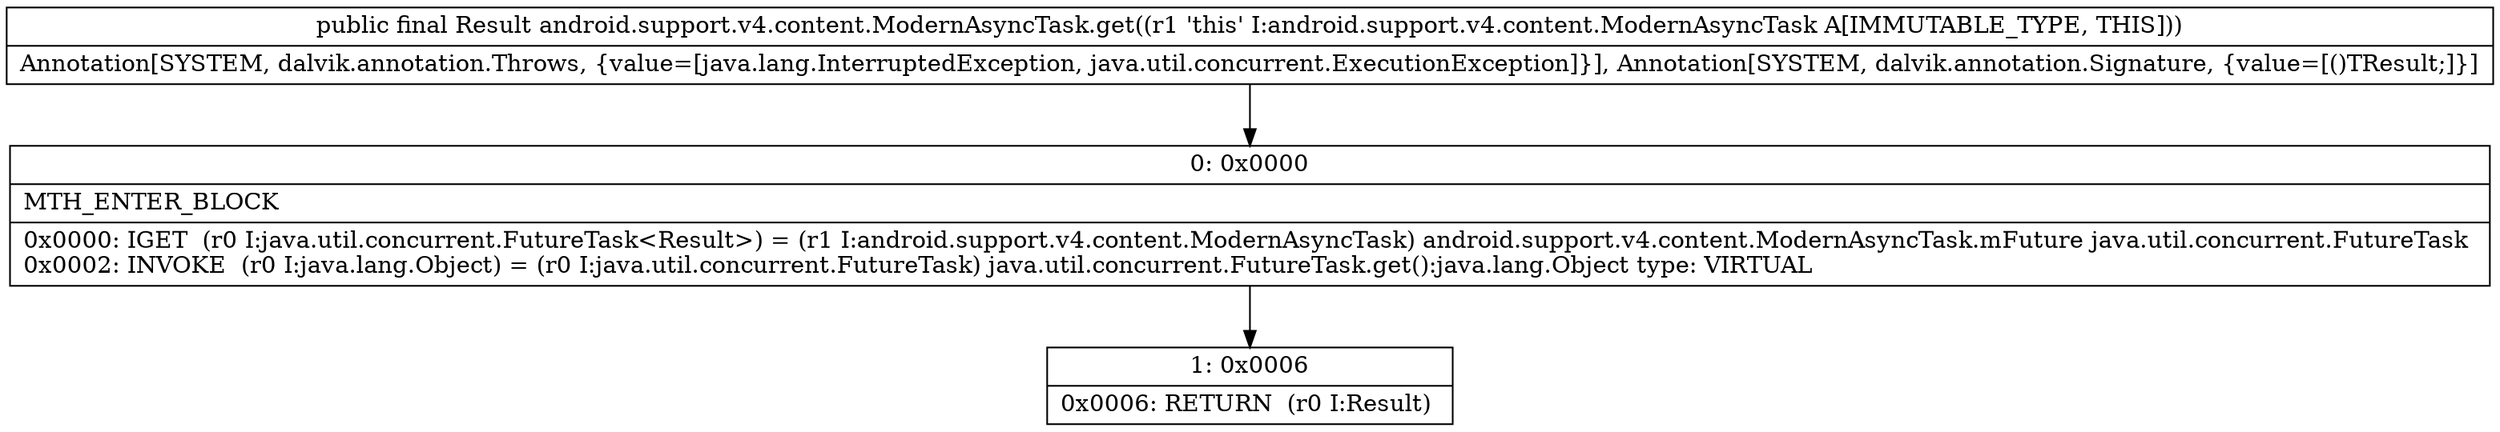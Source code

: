 digraph "CFG forandroid.support.v4.content.ModernAsyncTask.get()Ljava\/lang\/Object;" {
Node_0 [shape=record,label="{0\:\ 0x0000|MTH_ENTER_BLOCK\l|0x0000: IGET  (r0 I:java.util.concurrent.FutureTask\<Result\>) = (r1 I:android.support.v4.content.ModernAsyncTask) android.support.v4.content.ModernAsyncTask.mFuture java.util.concurrent.FutureTask \l0x0002: INVOKE  (r0 I:java.lang.Object) = (r0 I:java.util.concurrent.FutureTask) java.util.concurrent.FutureTask.get():java.lang.Object type: VIRTUAL \l}"];
Node_1 [shape=record,label="{1\:\ 0x0006|0x0006: RETURN  (r0 I:Result) \l}"];
MethodNode[shape=record,label="{public final Result android.support.v4.content.ModernAsyncTask.get((r1 'this' I:android.support.v4.content.ModernAsyncTask A[IMMUTABLE_TYPE, THIS]))  | Annotation[SYSTEM, dalvik.annotation.Throws, \{value=[java.lang.InterruptedException, java.util.concurrent.ExecutionException]\}], Annotation[SYSTEM, dalvik.annotation.Signature, \{value=[()TResult;]\}]\l}"];
MethodNode -> Node_0;
Node_0 -> Node_1;
}


